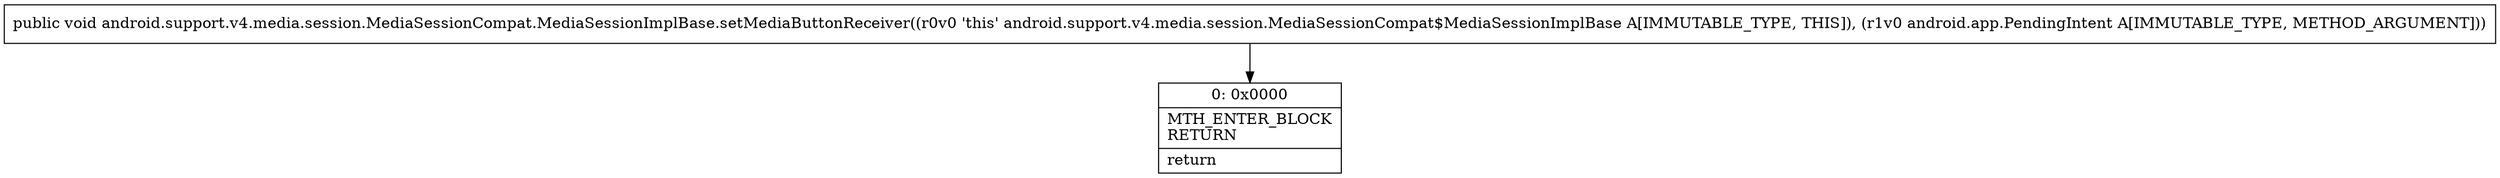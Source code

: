 digraph "CFG forandroid.support.v4.media.session.MediaSessionCompat.MediaSessionImplBase.setMediaButtonReceiver(Landroid\/app\/PendingIntent;)V" {
Node_0 [shape=record,label="{0\:\ 0x0000|MTH_ENTER_BLOCK\lRETURN\l|return\l}"];
MethodNode[shape=record,label="{public void android.support.v4.media.session.MediaSessionCompat.MediaSessionImplBase.setMediaButtonReceiver((r0v0 'this' android.support.v4.media.session.MediaSessionCompat$MediaSessionImplBase A[IMMUTABLE_TYPE, THIS]), (r1v0 android.app.PendingIntent A[IMMUTABLE_TYPE, METHOD_ARGUMENT])) }"];
MethodNode -> Node_0;
}

